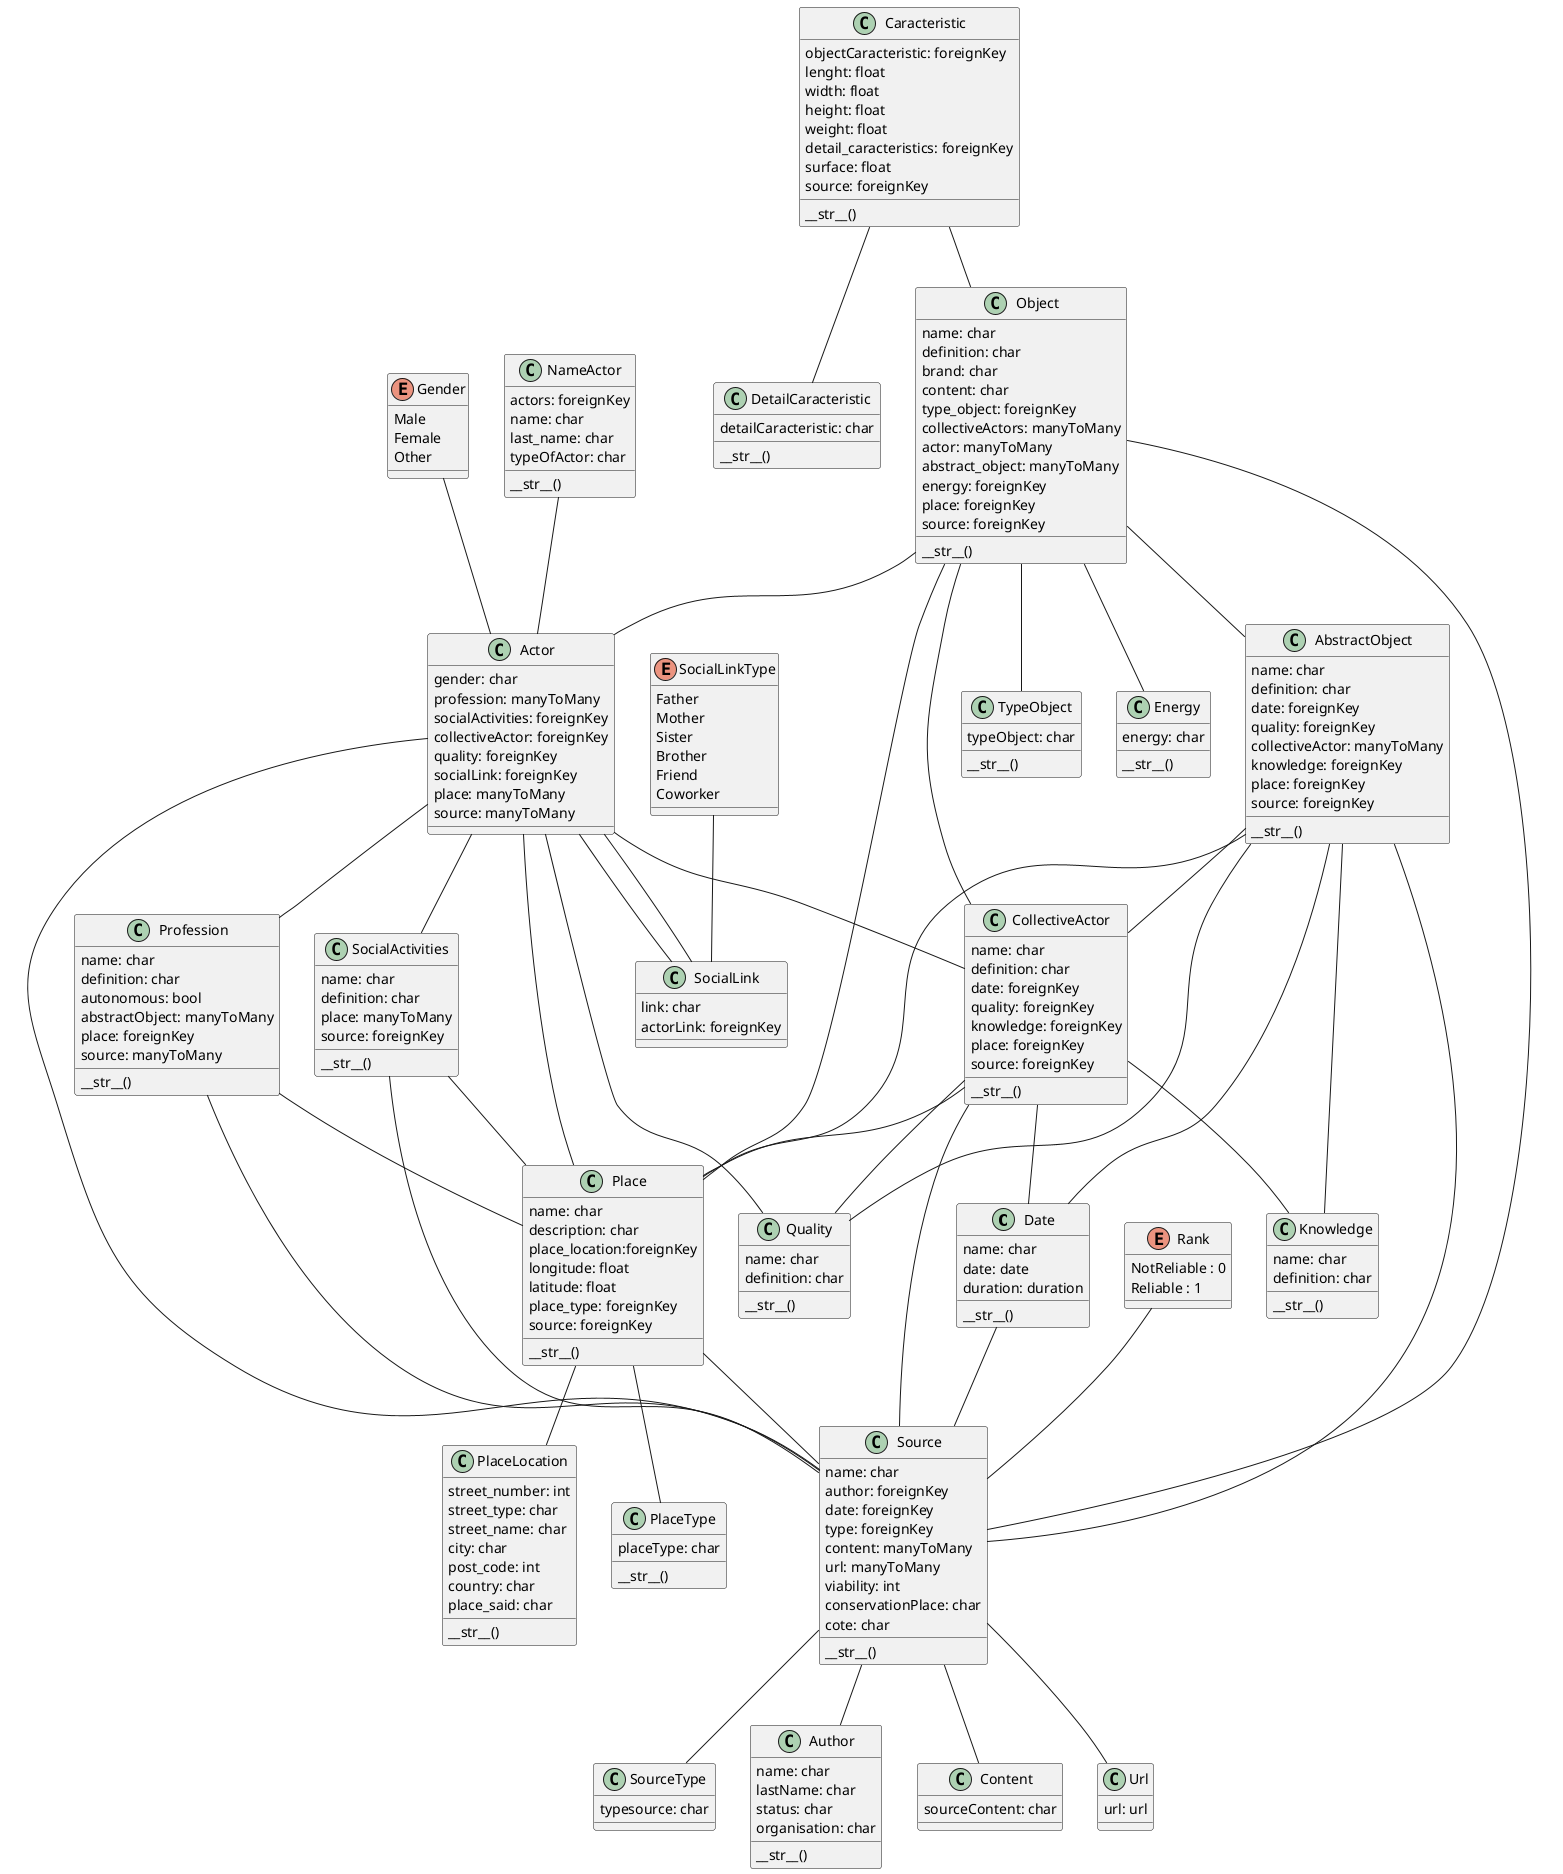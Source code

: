 @startuml model_overview

class Date {
    name: char
    date: date
    duration: duration

    __str__()
}

class Quality {
    name: char
    definition: char
    
    __str__()
}


class SourceType {
    typesource: char
}

class Author {
    name: char
    lastName: char
    status: char
    organisation: char

    __str__()
}

class Content {
    sourceContent: char
}

class Url {
    url: url
}

class Source {
    name: char
    author: foreignKey
    date: foreignKey
    type: foreignKey
    content: manyToMany
    url: manyToMany
    viability: int
    conservationPlace: char
    cote: char

    __str__()
}

enum Rank {
    NotReliable : 0
    Reliable : 1
}

class PlaceLocation {
    street_number: int
    street_type: char
    street_name: char
    city: char
    post_code: int
    country: char
    place_said: char

    __str__()
}

class PlaceType {
    placeType: char

    __str__()
}

class Place {
    name: char
    description: char
    place_location:foreignKey
    longitude: float
    latitude: float
    place_type: foreignKey
    source: foreignKey

    __str__()
}

class Knowledge {
    name: char
    definition: char

    __str__()
}

class CollectiveActor {
    name: char
    definition: char
    date: foreignKey
    quality: foreignKey
    knowledge: foreignKey
    place: foreignKey
    source: foreignKey

    __str__()
}

class AbstractObject {
    name: char
    definition: char
    date: foreignKey
    quality: foreignKey
    collectiveActor: manyToMany
    knowledge: foreignKey
    place: foreignKey
    source: foreignKey

    __str__()
}

class Profession {
    name: char
    definition: char
    autonomous: bool
    abstractObject: manyToMany
    place: foreignKey
    source: manyToMany

    __str__()
}

class SocialActivities{
    name: char
    definition: char
    place: manyToMany
    source: foreignKey

    __str__()
}

class SocialLink {
    link: char
    actorLink: foreignKey
}

enum SocialLinkType{
    Father
    Mother
    Sister
    Brother
    Friend
    Coworker
}

class Actor {
    gender: char
    profession: manyToMany
    socialActivities: foreignKey
    collectiveActor: foreignKey
    quality: foreignKey
    socialLink: foreignKey
    place: manyToMany
    source: manyToMany
}

enum Gender {
    Male
    Female
    Other
}

class NameActor {
    actors: foreignKey
    name: char
    last_name: char
    typeOfActor: char
    
    __str__()
}

class DetailCaracteristic {
    detailCaracteristic: char

    __str__()
}

class TypeObject {
    typeObject: char

    __str__()
}

class Energy {
    energy: char

    __str__()
}

class Object {
    name: char
    definition: char
    brand: char
    content: char
    type_object: foreignKey
    collectiveActors: manyToMany
    actor: manyToMany
    abstract_object: manyToMany
    energy: foreignKey
    place: foreignKey
    source: foreignKey

    __str__()
}

class Caracteristic {
    objectCaracteristic: foreignKey
    lenght: float
    width: float
    height: float
    weight: float
    detail_caracteristics: foreignKey
    surface: float
    source: foreignKey

    __str__()
}

Source -- SourceType
Source -- Url
Source -- Author
Source -- Content

Rank -- Source

Date -- Source

Place -- PlaceType
Place -- PlaceLocation
Place -- Source

CollectiveActor -- Date
CollectiveActor -- Quality
CollectiveActor -- Knowledge
CollectiveActor -- Source
CollectiveActor -- Place

AbstractObject -- Date
AbstractObject -- Quality
AbstractObject -- Knowledge
AbstractObject -- CollectiveActor
AbstractObject -- Place
AbstractObject -- Source

Profession -- Place
Profession -- Source

SocialActivities -- Place
SocialActivities -- Source

SocialLink -- Actor
SocialLinkType -- SocialLink

Actor -- Profession
Actor -- SocialActivities
Actor -- CollectiveActor
Actor -- Quality
Actor -- SocialLink
Actor -- Place
Actor -- Source

Gender -- Actor

NameActor -- Actor

Object -- TypeObject
Object -- Energy
Object -- CollectiveActor
Object -- AbstractObject
Object -- Actor
Object -- Place
Object -- Source

Caracteristic -- Object
Caracteristic -- DetailCaracteristic

@enduml